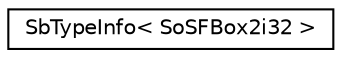 digraph "Graphical Class Hierarchy"
{
 // LATEX_PDF_SIZE
  edge [fontname="Helvetica",fontsize="10",labelfontname="Helvetica",labelfontsize="10"];
  node [fontname="Helvetica",fontsize="10",shape=record];
  rankdir="LR";
  Node0 [label="SbTypeInfo\< SoSFBox2i32 \>",height=0.2,width=0.4,color="black", fillcolor="white", style="filled",URL="$structSbTypeInfo_3_01SoSFBox2i32_01_4.html",tooltip=" "];
}
